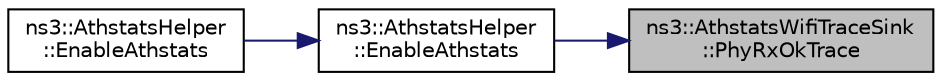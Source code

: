 digraph "ns3::AthstatsWifiTraceSink::PhyRxOkTrace"
{
 // LATEX_PDF_SIZE
  edge [fontname="Helvetica",fontsize="10",labelfontname="Helvetica",labelfontsize="10"];
  node [fontname="Helvetica",fontsize="10",shape=record];
  rankdir="RL";
  Node1 [label="ns3::AthstatsWifiTraceSink\l::PhyRxOkTrace",height=0.2,width=0.4,color="black", fillcolor="grey75", style="filled", fontcolor="black",tooltip="Function to be called when the PHY layer of the considered device receives a frame."];
  Node1 -> Node2 [dir="back",color="midnightblue",fontsize="10",style="solid",fontname="Helvetica"];
  Node2 [label="ns3::AthstatsHelper\l::EnableAthstats",height=0.2,width=0.4,color="black", fillcolor="white", style="filled",URL="$classns3_1_1_athstats_helper.html#aa8fa3e8309af2f6a7293b3b1364a6f8f",tooltip="Enable athstats."];
  Node2 -> Node3 [dir="back",color="midnightblue",fontsize="10",style="solid",fontname="Helvetica"];
  Node3 [label="ns3::AthstatsHelper\l::EnableAthstats",height=0.2,width=0.4,color="black", fillcolor="white", style="filled",URL="$classns3_1_1_athstats_helper.html#ad63d08e27368c0fa600cb94058d48711",tooltip="Enable athstats."];
}
